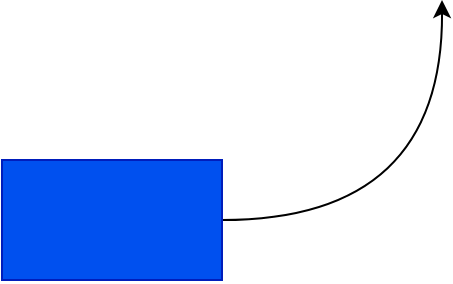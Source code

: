 <mxfile>
    <diagram id="T47qrORZbDeJre7FU8mf" name="第 1 页">
        <mxGraphModel dx="562" dy="640" grid="1" gridSize="10" guides="1" tooltips="1" connect="1" arrows="1" fold="1" page="1" pageScale="1" pageWidth="827" pageHeight="1169" math="0" shadow="0">
            <root>
                <mxCell id="0"/>
                <mxCell id="1" parent="0"/>
                <mxCell id="4" style="edgeStyle=orthogonalEdgeStyle;curved=1;html=1;exitX=1;exitY=0.5;exitDx=0;exitDy=0;elbow=vertical;" edge="1" parent="1" source="2">
                    <mxGeometry relative="1" as="geometry">
                        <mxPoint x="260" y="160" as="targetPoint"/>
                    </mxGeometry>
                </mxCell>
                <mxCell id="2" value="" style="whiteSpace=wrap;html=1;fillColor=#0050ef;fontColor=#ffffff;strokeColor=#001DBC;" vertex="1" parent="1">
                    <mxGeometry x="40" y="240" width="110" height="60" as="geometry"/>
                </mxCell>
            </root>
        </mxGraphModel>
    </diagram>
</mxfile>